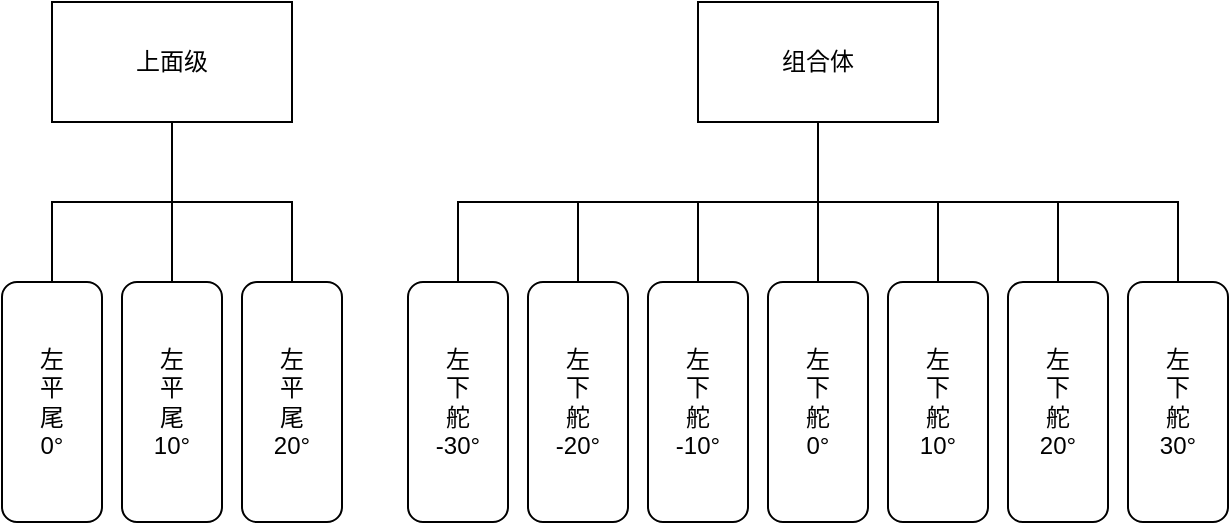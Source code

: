 <mxfile version="20.8.20" type="github">
  <diagram name="第 1 页" id="XZ7bhSI1J3aBYRtquaWV">
    <mxGraphModel dx="2074" dy="1156" grid="1" gridSize="10" guides="1" tooltips="1" connect="1" arrows="1" fold="1" page="1" pageScale="1" pageWidth="827" pageHeight="1169" math="0" shadow="0">
      <root>
        <mxCell id="0" />
        <mxCell id="1" parent="0" />
        <mxCell id="rYjXAlCyZM5YG5B0PYhU-15" value="" style="edgeStyle=orthogonalEdgeStyle;rounded=0;orthogonalLoop=1;jettySize=auto;html=1;endArrow=none;endFill=0;" edge="1" parent="1" source="rYjXAlCyZM5YG5B0PYhU-1" target="rYjXAlCyZM5YG5B0PYhU-7">
          <mxGeometry relative="1" as="geometry" />
        </mxCell>
        <mxCell id="rYjXAlCyZM5YG5B0PYhU-1" value="上面级" style="rounded=0;whiteSpace=wrap;html=1;" vertex="1" parent="1">
          <mxGeometry x="193" y="170" width="120" height="60" as="geometry" />
        </mxCell>
        <mxCell id="rYjXAlCyZM5YG5B0PYhU-2" value="组合体" style="rounded=0;whiteSpace=wrap;html=1;" vertex="1" parent="1">
          <mxGeometry x="516" y="170" width="120" height="60" as="geometry" />
        </mxCell>
        <mxCell id="rYjXAlCyZM5YG5B0PYhU-17" value="" style="edgeStyle=orthogonalEdgeStyle;rounded=0;orthogonalLoop=1;jettySize=auto;html=1;endArrow=none;endFill=0;" edge="1" parent="1" source="rYjXAlCyZM5YG5B0PYhU-5" target="rYjXAlCyZM5YG5B0PYhU-1">
          <mxGeometry relative="1" as="geometry" />
        </mxCell>
        <mxCell id="rYjXAlCyZM5YG5B0PYhU-5" value="左&lt;br&gt;平&lt;br&gt;尾&lt;br&gt;0°" style="rounded=1;whiteSpace=wrap;html=1;" vertex="1" parent="1">
          <mxGeometry x="168" y="310" width="50" height="120" as="geometry" />
        </mxCell>
        <mxCell id="rYjXAlCyZM5YG5B0PYhU-16" value="" style="edgeStyle=orthogonalEdgeStyle;rounded=0;orthogonalLoop=1;jettySize=auto;html=1;endArrow=none;endFill=0;" edge="1" parent="1" source="rYjXAlCyZM5YG5B0PYhU-6" target="rYjXAlCyZM5YG5B0PYhU-1">
          <mxGeometry relative="1" as="geometry" />
        </mxCell>
        <mxCell id="rYjXAlCyZM5YG5B0PYhU-6" value="左&lt;br&gt;平&lt;br&gt;尾&lt;br&gt;10°" style="rounded=1;whiteSpace=wrap;html=1;" vertex="1" parent="1">
          <mxGeometry x="228" y="310" width="50" height="120" as="geometry" />
        </mxCell>
        <mxCell id="rYjXAlCyZM5YG5B0PYhU-7" value="左&lt;br&gt;平&lt;br&gt;尾&lt;br&gt;20°" style="rounded=1;whiteSpace=wrap;html=1;" vertex="1" parent="1">
          <mxGeometry x="288" y="310" width="50" height="120" as="geometry" />
        </mxCell>
        <mxCell id="rYjXAlCyZM5YG5B0PYhU-18" style="edgeStyle=orthogonalEdgeStyle;rounded=0;orthogonalLoop=1;jettySize=auto;html=1;endArrow=none;endFill=0;" edge="1" parent="1" source="rYjXAlCyZM5YG5B0PYhU-8" target="rYjXAlCyZM5YG5B0PYhU-2">
          <mxGeometry relative="1" as="geometry">
            <Array as="points">
              <mxPoint x="396" y="270" />
              <mxPoint x="576" y="270" />
            </Array>
          </mxGeometry>
        </mxCell>
        <mxCell id="rYjXAlCyZM5YG5B0PYhU-8" value="左&lt;br&gt;下&lt;br&gt;舵&lt;br&gt;-30°" style="rounded=1;whiteSpace=wrap;html=1;" vertex="1" parent="1">
          <mxGeometry x="371" y="310" width="50" height="120" as="geometry" />
        </mxCell>
        <mxCell id="rYjXAlCyZM5YG5B0PYhU-19" style="edgeStyle=orthogonalEdgeStyle;rounded=0;orthogonalLoop=1;jettySize=auto;html=1;endArrow=none;endFill=0;" edge="1" parent="1" source="rYjXAlCyZM5YG5B0PYhU-9" target="rYjXAlCyZM5YG5B0PYhU-2">
          <mxGeometry relative="1" as="geometry">
            <Array as="points">
              <mxPoint x="456" y="270" />
              <mxPoint x="576" y="270" />
            </Array>
          </mxGeometry>
        </mxCell>
        <mxCell id="rYjXAlCyZM5YG5B0PYhU-9" value="左&lt;br&gt;下&lt;br&gt;舵&lt;br&gt;-20°" style="rounded=1;whiteSpace=wrap;html=1;" vertex="1" parent="1">
          <mxGeometry x="431" y="310" width="50" height="120" as="geometry" />
        </mxCell>
        <mxCell id="rYjXAlCyZM5YG5B0PYhU-20" style="edgeStyle=orthogonalEdgeStyle;rounded=0;orthogonalLoop=1;jettySize=auto;html=1;entryX=0.5;entryY=1;entryDx=0;entryDy=0;endArrow=none;endFill=0;" edge="1" parent="1" source="rYjXAlCyZM5YG5B0PYhU-10" target="rYjXAlCyZM5YG5B0PYhU-2">
          <mxGeometry relative="1" as="geometry" />
        </mxCell>
        <mxCell id="rYjXAlCyZM5YG5B0PYhU-10" value="左&lt;br&gt;下&lt;br&gt;舵&lt;br&gt;-10°" style="rounded=1;whiteSpace=wrap;html=1;" vertex="1" parent="1">
          <mxGeometry x="491" y="310" width="50" height="120" as="geometry" />
        </mxCell>
        <mxCell id="rYjXAlCyZM5YG5B0PYhU-21" style="edgeStyle=orthogonalEdgeStyle;rounded=0;orthogonalLoop=1;jettySize=auto;html=1;entryX=0.5;entryY=1;entryDx=0;entryDy=0;endArrow=none;endFill=0;" edge="1" parent="1" source="rYjXAlCyZM5YG5B0PYhU-11" target="rYjXAlCyZM5YG5B0PYhU-2">
          <mxGeometry relative="1" as="geometry" />
        </mxCell>
        <mxCell id="rYjXAlCyZM5YG5B0PYhU-11" value="左&lt;br&gt;下&lt;br&gt;舵&lt;br&gt;0°" style="rounded=1;whiteSpace=wrap;html=1;" vertex="1" parent="1">
          <mxGeometry x="551" y="310" width="50" height="120" as="geometry" />
        </mxCell>
        <mxCell id="rYjXAlCyZM5YG5B0PYhU-22" style="edgeStyle=orthogonalEdgeStyle;rounded=0;orthogonalLoop=1;jettySize=auto;html=1;entryX=0.5;entryY=1;entryDx=0;entryDy=0;endArrow=none;endFill=0;" edge="1" parent="1" source="rYjXAlCyZM5YG5B0PYhU-12" target="rYjXAlCyZM5YG5B0PYhU-2">
          <mxGeometry relative="1" as="geometry" />
        </mxCell>
        <mxCell id="rYjXAlCyZM5YG5B0PYhU-12" value="左&lt;br&gt;下&lt;br&gt;舵&lt;br&gt;10°" style="rounded=1;whiteSpace=wrap;html=1;" vertex="1" parent="1">
          <mxGeometry x="611" y="310" width="50" height="120" as="geometry" />
        </mxCell>
        <mxCell id="rYjXAlCyZM5YG5B0PYhU-23" style="edgeStyle=orthogonalEdgeStyle;rounded=0;orthogonalLoop=1;jettySize=auto;html=1;entryX=0.5;entryY=1;entryDx=0;entryDy=0;endArrow=none;endFill=0;" edge="1" parent="1" source="rYjXAlCyZM5YG5B0PYhU-13" target="rYjXAlCyZM5YG5B0PYhU-2">
          <mxGeometry relative="1" as="geometry">
            <Array as="points">
              <mxPoint x="696" y="270" />
              <mxPoint x="576" y="270" />
            </Array>
          </mxGeometry>
        </mxCell>
        <mxCell id="rYjXAlCyZM5YG5B0PYhU-13" value="左&lt;br&gt;下&lt;br&gt;舵&lt;br&gt;20°" style="rounded=1;whiteSpace=wrap;html=1;" vertex="1" parent="1">
          <mxGeometry x="671" y="310" width="50" height="120" as="geometry" />
        </mxCell>
        <mxCell id="rYjXAlCyZM5YG5B0PYhU-24" style="edgeStyle=orthogonalEdgeStyle;rounded=0;orthogonalLoop=1;jettySize=auto;html=1;entryX=0.5;entryY=1;entryDx=0;entryDy=0;endArrow=none;endFill=0;" edge="1" parent="1" source="rYjXAlCyZM5YG5B0PYhU-14" target="rYjXAlCyZM5YG5B0PYhU-2">
          <mxGeometry relative="1" as="geometry">
            <Array as="points">
              <mxPoint x="756" y="270" />
              <mxPoint x="576" y="270" />
            </Array>
          </mxGeometry>
        </mxCell>
        <mxCell id="rYjXAlCyZM5YG5B0PYhU-14" value="左&lt;br&gt;下&lt;br&gt;舵&lt;br&gt;30°" style="rounded=1;whiteSpace=wrap;html=1;" vertex="1" parent="1">
          <mxGeometry x="731" y="310" width="50" height="120" as="geometry" />
        </mxCell>
      </root>
    </mxGraphModel>
  </diagram>
</mxfile>
